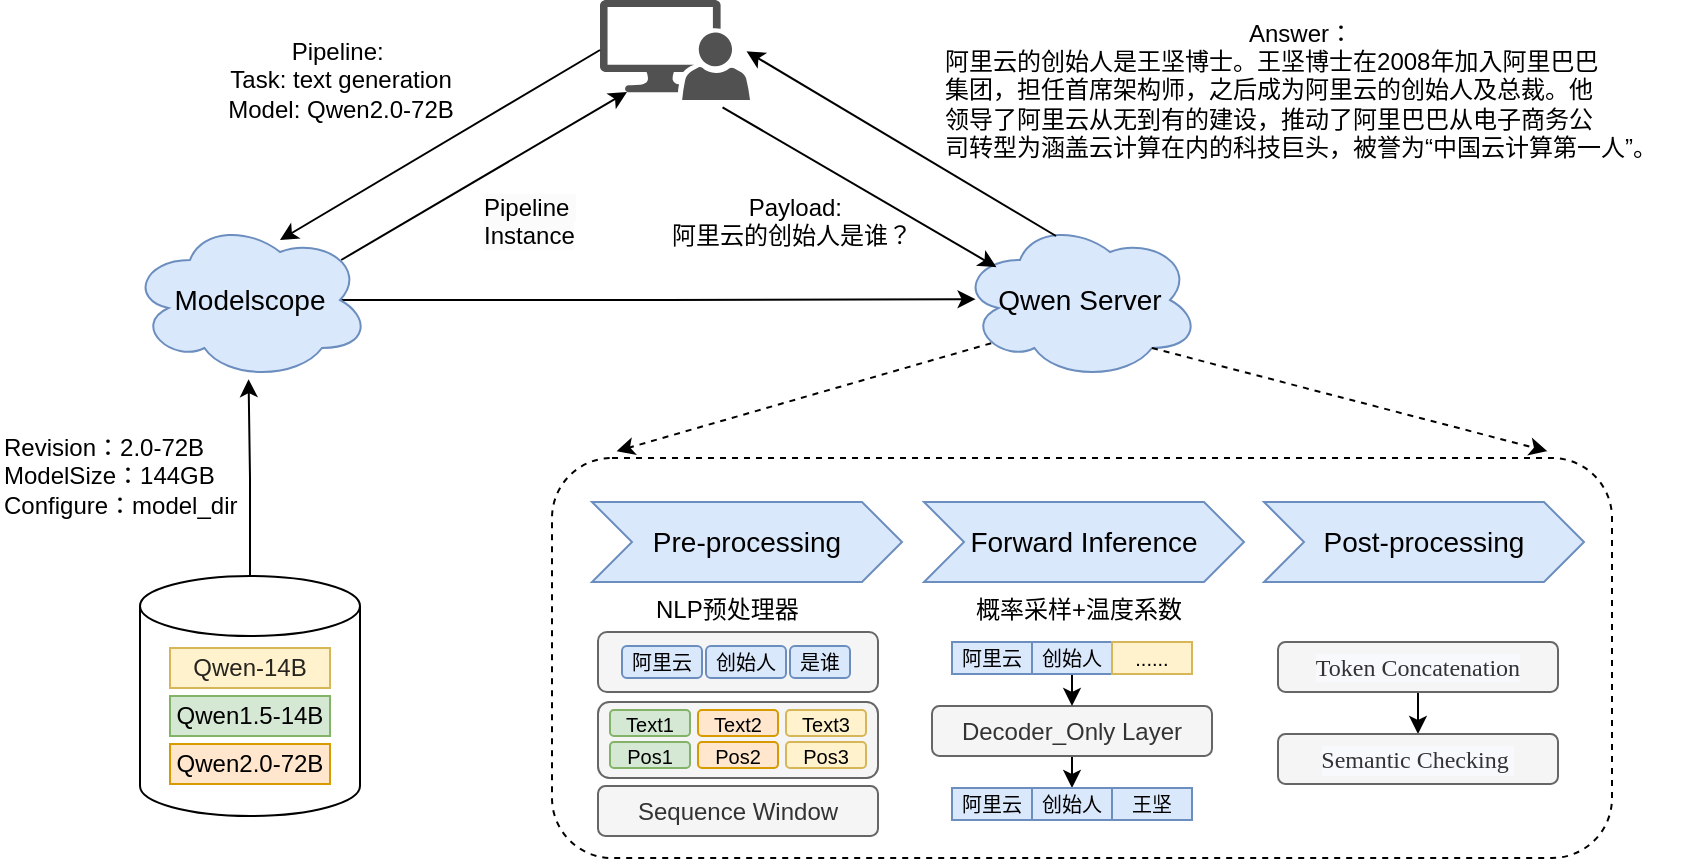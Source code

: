 <mxfile version="24.7.12">
  <diagram name="第 1 页" id="773A10xGC9UnKLxtdyTD">
    <mxGraphModel dx="1609" dy="895" grid="1" gridSize="10" guides="1" tooltips="1" connect="1" arrows="1" fold="1" page="1" pageScale="1" pageWidth="827" pageHeight="1169" math="0" shadow="0">
      <root>
        <mxCell id="0" />
        <mxCell id="1" parent="0" />
        <mxCell id="WtJFmimwkVXSb57S8MOo-22" value="" style="rounded=0;orthogonalLoop=1;jettySize=auto;html=1;exitX=0.13;exitY=0.77;exitDx=0;exitDy=0;exitPerimeter=0;entryX=0.061;entryY=-0.017;entryDx=0;entryDy=0;entryPerimeter=0;dashed=1;" parent="1" source="WtJFmimwkVXSb57S8MOo-2" target="WtJFmimwkVXSb57S8MOo-6" edge="1">
          <mxGeometry relative="1" as="geometry">
            <mxPoint x="300" y="390" as="targetPoint" />
          </mxGeometry>
        </mxCell>
        <mxCell id="WtJFmimwkVXSb57S8MOo-2" value="&lt;font style=&quot;font-size: 14px;&quot;&gt;Qwen Server&lt;/font&gt;" style="ellipse;shape=cloud;whiteSpace=wrap;html=1;fillColor=#dae8fc;strokeColor=#6c8ebf;" parent="1" vertex="1">
          <mxGeometry x="480" y="260" width="120" height="80" as="geometry" />
        </mxCell>
        <mxCell id="kaW1_WB0WlC1jI4CbtIl-1" style="rounded=0;orthogonalLoop=1;jettySize=auto;html=1;exitX=0.8;exitY=0.8;exitDx=0;exitDy=0;exitPerimeter=0;entryX=0.939;entryY=-0.017;entryDx=0;entryDy=0;entryPerimeter=0;dashed=1;" edge="1" parent="1" source="WtJFmimwkVXSb57S8MOo-2" target="WtJFmimwkVXSb57S8MOo-6">
          <mxGeometry relative="1" as="geometry" />
        </mxCell>
        <mxCell id="WtJFmimwkVXSb57S8MOo-3" value="未命名图层" parent="0" />
        <mxCell id="WtJFmimwkVXSb57S8MOo-6" value="&lt;div&gt;&lt;br&gt;&lt;/div&gt;" style="rounded=1;whiteSpace=wrap;html=1;shadow=0;dashed=1;" parent="WtJFmimwkVXSb57S8MOo-3" vertex="1">
          <mxGeometry x="276" y="379" width="530" height="200" as="geometry" />
        </mxCell>
        <mxCell id="WtJFmimwkVXSb57S8MOo-10" value="" style="sketch=0;pointerEvents=1;shadow=0;dashed=0;html=1;strokeColor=none;labelPosition=center;verticalLabelPosition=bottom;verticalAlign=top;align=center;fillColor=#515151;shape=mxgraph.mscae.system_center.admin_console" parent="WtJFmimwkVXSb57S8MOo-3" vertex="1">
          <mxGeometry x="300" y="150" width="75" height="50" as="geometry" />
        </mxCell>
        <mxCell id="WtJFmimwkVXSb57S8MOo-16" value="" style="shape=cylinder3;whiteSpace=wrap;html=1;boundedLbl=1;backgroundOutline=1;size=15;" parent="WtJFmimwkVXSb57S8MOo-3" vertex="1">
          <mxGeometry x="70" y="438" width="110" height="120" as="geometry" />
        </mxCell>
        <mxCell id="WtJFmimwkVXSb57S8MOo-14" value="&lt;span style=&quot;color: rgba(0, 0, 0, 0.85); text-align: start; white-space: pre;&quot;&gt;&lt;font style=&quot;font-size: 12px;&quot; face=&quot;Helvetica&quot;&gt;Qwen-14B&lt;/font&gt;&lt;/span&gt;" style="rounded=0;whiteSpace=wrap;html=1;labelBackgroundColor=none;fillColor=#fff2cc;strokeColor=#d6b656;" parent="WtJFmimwkVXSb57S8MOo-3" vertex="1">
          <mxGeometry x="85" y="474" width="80" height="20" as="geometry" />
        </mxCell>
        <mxCell id="WtJFmimwkVXSb57S8MOo-13" value="Qwen1.5-14B" style="rounded=0;whiteSpace=wrap;html=1;fillColor=#d5e8d4;strokeColor=#82b366;" parent="WtJFmimwkVXSb57S8MOo-3" vertex="1">
          <mxGeometry x="85" y="498" width="80" height="20" as="geometry" />
        </mxCell>
        <mxCell id="WtJFmimwkVXSb57S8MOo-15" value="Qwen2.0-72B" style="rounded=0;whiteSpace=wrap;html=1;fillColor=#ffe6cc;strokeColor=#d79b00;" parent="WtJFmimwkVXSb57S8MOo-3" vertex="1">
          <mxGeometry x="85" y="522" width="80" height="20" as="geometry" />
        </mxCell>
        <mxCell id="WtJFmimwkVXSb57S8MOo-17" value="&lt;font style=&quot;font-size: 14px;&quot;&gt;Pre-processing&lt;/font&gt;" style="shape=step;perimeter=stepPerimeter;whiteSpace=wrap;html=1;fixedSize=1;fillColor=#dae8fc;strokeColor=#6c8ebf;" parent="WtJFmimwkVXSb57S8MOo-3" vertex="1">
          <mxGeometry x="296" y="401" width="155" height="40" as="geometry" />
        </mxCell>
        <mxCell id="WtJFmimwkVXSb57S8MOo-19" value="&lt;font style=&quot;font-size: 14px;&quot;&gt;Post-processing&lt;/font&gt;" style="shape=step;perimeter=stepPerimeter;whiteSpace=wrap;html=1;fixedSize=1;fillColor=#dae8fc;strokeColor=#6c8ebf;" parent="WtJFmimwkVXSb57S8MOo-3" vertex="1">
          <mxGeometry x="632" y="401" width="160" height="40" as="geometry" />
        </mxCell>
        <mxCell id="WtJFmimwkVXSb57S8MOo-20" value="&lt;font style=&quot;font-size: 14px;&quot;&gt;Forward Inference&lt;/font&gt;" style="shape=step;perimeter=stepPerimeter;whiteSpace=wrap;html=1;fixedSize=1;fillColor=#dae8fc;strokeColor=#6c8ebf;" parent="WtJFmimwkVXSb57S8MOo-3" vertex="1">
          <mxGeometry x="462" y="401" width="160" height="40" as="geometry" />
        </mxCell>
        <mxCell id="WtJFmimwkVXSb57S8MOo-41" style="edgeStyle=orthogonalEdgeStyle;rounded=0;orthogonalLoop=1;jettySize=auto;html=1;exitX=0.875;exitY=0.5;exitDx=0;exitDy=0;exitPerimeter=0;entryX=0.065;entryY=0.495;entryDx=0;entryDy=0;entryPerimeter=0;" parent="WtJFmimwkVXSb57S8MOo-3" source="WtJFmimwkVXSb57S8MOo-27" target="WtJFmimwkVXSb57S8MOo-2" edge="1">
          <mxGeometry relative="1" as="geometry" />
        </mxCell>
        <mxCell id="WtJFmimwkVXSb57S8MOo-27" value="&lt;font style=&quot;font-size: 14px;&quot;&gt;Modelscope&lt;/font&gt;" style="ellipse;shape=cloud;whiteSpace=wrap;html=1;fillColor=#dae8fc;strokeColor=#6c8ebf;" parent="WtJFmimwkVXSb57S8MOo-3" vertex="1">
          <mxGeometry x="65" y="260" width="120" height="80" as="geometry" />
        </mxCell>
        <mxCell id="WtJFmimwkVXSb57S8MOo-28" style="rounded=0;orthogonalLoop=1;jettySize=auto;html=1;exitX=0;exitY=0.5;exitDx=0;exitDy=0;exitPerimeter=0;" parent="WtJFmimwkVXSb57S8MOo-3" source="WtJFmimwkVXSb57S8MOo-10" edge="1">
          <mxGeometry relative="1" as="geometry">
            <mxPoint x="140" y="270" as="targetPoint" />
          </mxGeometry>
        </mxCell>
        <mxCell id="WtJFmimwkVXSb57S8MOo-29" style="rounded=0;orthogonalLoop=1;jettySize=auto;html=1;exitX=0.88;exitY=0.25;exitDx=0;exitDy=0;exitPerimeter=0;entryX=0.18;entryY=0.92;entryDx=0;entryDy=0;entryPerimeter=0;" parent="WtJFmimwkVXSb57S8MOo-3" source="WtJFmimwkVXSb57S8MOo-27" target="WtJFmimwkVXSb57S8MOo-10" edge="1">
          <mxGeometry relative="1" as="geometry" />
        </mxCell>
        <mxCell id="WtJFmimwkVXSb57S8MOo-30" style="rounded=0;orthogonalLoop=1;jettySize=auto;html=1;exitX=0.817;exitY=1.073;exitDx=0;exitDy=0;exitPerimeter=0;entryX=0.152;entryY=0.295;entryDx=0;entryDy=0;entryPerimeter=0;" parent="WtJFmimwkVXSb57S8MOo-3" source="WtJFmimwkVXSb57S8MOo-10" target="WtJFmimwkVXSb57S8MOo-2" edge="1">
          <mxGeometry relative="1" as="geometry" />
        </mxCell>
        <mxCell id="WtJFmimwkVXSb57S8MOo-31" style="rounded=0;orthogonalLoop=1;jettySize=auto;html=1;exitX=0.4;exitY=0.1;exitDx=0;exitDy=0;exitPerimeter=0;entryX=0.977;entryY=0.513;entryDx=0;entryDy=0;entryPerimeter=0;" parent="WtJFmimwkVXSb57S8MOo-3" target="WtJFmimwkVXSb57S8MOo-10" edge="1">
          <mxGeometry relative="1" as="geometry">
            <mxPoint x="528" y="268" as="sourcePoint" />
            <mxPoint x="377.25" y="135.65" as="targetPoint" />
          </mxGeometry>
        </mxCell>
        <mxCell id="WtJFmimwkVXSb57S8MOo-32" value="Pipeline:&amp;nbsp;&lt;div&gt;Task:&amp;nbsp;text generation&lt;/div&gt;&lt;div&gt;Model: Qwen2.0-72B&lt;/div&gt;" style="text;html=1;align=center;verticalAlign=middle;resizable=0;points=[];autosize=1;strokeColor=none;fillColor=none;" parent="WtJFmimwkVXSb57S8MOo-3" vertex="1">
          <mxGeometry x="100" y="160" width="140" height="60" as="geometry" />
        </mxCell>
        <mxCell id="WtJFmimwkVXSb57S8MOo-33" style="edgeStyle=orthogonalEdgeStyle;rounded=0;orthogonalLoop=1;jettySize=auto;html=1;exitX=0.5;exitY=0;exitDx=0;exitDy=0;exitPerimeter=0;entryX=0.494;entryY=0.995;entryDx=0;entryDy=0;entryPerimeter=0;" parent="WtJFmimwkVXSb57S8MOo-3" source="WtJFmimwkVXSb57S8MOo-16" target="WtJFmimwkVXSb57S8MOo-27" edge="1">
          <mxGeometry relative="1" as="geometry" />
        </mxCell>
        <mxCell id="WtJFmimwkVXSb57S8MOo-34" value="&lt;span style=&quot;color: rgb(0, 0, 0); font-family: Helvetica; font-size: 12px; font-style: normal; font-variant-ligatures: normal; font-variant-caps: normal; font-weight: 400; letter-spacing: normal; orphans: 2; text-align: center; text-indent: 0px; text-transform: none; widows: 2; word-spacing: 0px; -webkit-text-stroke-width: 0px; white-space: nowrap; background-color: rgb(251, 251, 251); text-decoration-thickness: initial; text-decoration-style: initial; text-decoration-color: initial; display: inline !important; float: none;&quot;&gt;Pipeline&amp;nbsp;&lt;/span&gt;&lt;div&gt;&lt;span style=&quot;color: rgb(0, 0, 0); font-family: Helvetica; font-size: 12px; font-style: normal; font-variant-ligatures: normal; font-variant-caps: normal; font-weight: 400; letter-spacing: normal; orphans: 2; text-align: center; text-indent: 0px; text-transform: none; widows: 2; word-spacing: 0px; -webkit-text-stroke-width: 0px; white-space: nowrap; background-color: rgb(251, 251, 251); text-decoration-thickness: initial; text-decoration-style: initial; text-decoration-color: initial; display: inline !important; float: none;&quot;&gt;Instance&lt;/span&gt;&lt;/div&gt;" style="text;whiteSpace=wrap;html=1;" parent="WtJFmimwkVXSb57S8MOo-3" vertex="1">
          <mxGeometry x="240" y="240" width="80" height="40" as="geometry" />
        </mxCell>
        <mxCell id="WtJFmimwkVXSb57S8MOo-36" value="&lt;div style=&quot;text-align: center;&quot;&gt;&lt;span style=&quot;background-color: initial; text-wrap: nowrap;&quot;&gt;Payload:&lt;/span&gt;&lt;/div&gt;&lt;div style=&quot;text-align: justify;&quot;&gt;&lt;span style=&quot;background-color: initial; text-wrap: nowrap;&quot;&gt;阿里云的创始人是谁？&amp;nbsp;&lt;/span&gt;&lt;/div&gt;&lt;div style=&quot;text-align: center;&quot;&gt;&lt;span style=&quot;background-color: initial; text-wrap: nowrap;&quot;&gt;&lt;br&gt;&lt;/span&gt;&lt;/div&gt;" style="text;whiteSpace=wrap;html=1;" parent="WtJFmimwkVXSb57S8MOo-3" vertex="1">
          <mxGeometry x="334" y="240" width="80" height="50" as="geometry" />
        </mxCell>
        <mxCell id="WtJFmimwkVXSb57S8MOo-38" value="&lt;div style=&quot;&quot;&gt;&lt;span style=&quot;background-color: initial;&quot;&gt;Answer：&lt;/span&gt;&lt;/div&gt;&lt;div style=&quot;text-align: justify;&quot;&gt;&lt;span style=&quot;background-color: initial;&quot;&gt;阿里云的创始人是王坚博士。&lt;/span&gt;&lt;span style=&quot;background-color: initial;&quot;&gt;王坚博士在2008年加入&lt;/span&gt;&lt;span style=&quot;background-color: initial;&quot;&gt;阿里巴巴&lt;/span&gt;&lt;/div&gt;&lt;div style=&quot;text-align: justify;&quot;&gt;&lt;span style=&quot;background-color: initial;&quot;&gt;集团&lt;/span&gt;&lt;span style=&quot;background-color: initial;&quot;&gt;，&lt;/span&gt;&lt;span style=&quot;background-color: initial;&quot;&gt;担任首席架构师，之后成为阿里云的创始人及总&lt;/span&gt;&lt;span style=&quot;background-color: initial;&quot;&gt;裁。他&lt;/span&gt;&lt;/div&gt;&lt;div style=&quot;text-align: justify;&quot;&gt;&lt;span style=&quot;background-color: initial;&quot;&gt;领导了阿里云从无到有&lt;/span&gt;&lt;span style=&quot;background-color: initial;&quot;&gt;的建设&lt;/span&gt;&lt;span style=&quot;background-color: initial;&quot;&gt;，推动了阿里巴巴从电子商&lt;/span&gt;&lt;span style=&quot;background-color: initial;&quot;&gt;务公&lt;/span&gt;&lt;/div&gt;&lt;div style=&quot;text-align: justify;&quot;&gt;&lt;span style=&quot;background-color: initial;&quot;&gt;司转型为涵盖云计算在内的科技巨头，&lt;/span&gt;&lt;span style=&quot;background-color: initial;&quot;&gt;被誉为“中国云计算第一人”。&lt;/span&gt;&lt;/div&gt;" style="text;html=1;align=center;verticalAlign=middle;resizable=0;points=[];autosize=1;strokeColor=none;fillColor=none;" parent="WtJFmimwkVXSb57S8MOo-3" vertex="1">
          <mxGeometry x="460" y="150" width="380" height="90" as="geometry" />
        </mxCell>
        <mxCell id="WtJFmimwkVXSb57S8MOo-39" value="&lt;div style=&quot;text-align: justify;&quot;&gt;&lt;span style=&quot;background-color: initial; text-wrap: nowrap;&quot;&gt;Revision：2.0-72B&lt;/span&gt;&lt;/div&gt;&lt;div style=&quot;text-align: justify;&quot;&gt;&lt;span style=&quot;background-color: initial; text-wrap: nowrap;&quot;&gt;ModelSize：144GB&lt;/span&gt;&lt;/div&gt;&lt;div style=&quot;text-align: justify;&quot;&gt;&lt;span style=&quot;background-color: initial; text-wrap: nowrap;&quot;&gt;Configure：model_dir&lt;/span&gt;&lt;/div&gt;" style="text;whiteSpace=wrap;html=1;" parent="WtJFmimwkVXSb57S8MOo-3" vertex="1">
          <mxGeometry y="360" width="150" height="70" as="geometry" />
        </mxCell>
        <mxCell id="WtJFmimwkVXSb57S8MOo-46" value="" style="rounded=1;whiteSpace=wrap;html=1;fillColor=#f5f5f5;strokeColor=#666666;fontColor=#333333;" parent="WtJFmimwkVXSb57S8MOo-3" vertex="1">
          <mxGeometry x="299" y="466" width="140" height="30" as="geometry" />
        </mxCell>
        <mxCell id="WtJFmimwkVXSb57S8MOo-43" value="&lt;font style=&quot;font-size: 10px;&quot;&gt;阿里云&lt;/font&gt;" style="rounded=1;whiteSpace=wrap;html=1;fillColor=#dae8fc;strokeColor=#6c8ebf;" parent="WtJFmimwkVXSb57S8MOo-3" vertex="1">
          <mxGeometry x="311" y="473" width="40" height="16" as="geometry" />
        </mxCell>
        <mxCell id="WtJFmimwkVXSb57S8MOo-44" value="&lt;font style=&quot;font-size: 10px;&quot;&gt;创始人&lt;/font&gt;" style="rounded=1;whiteSpace=wrap;html=1;fillColor=#dae8fc;strokeColor=#6c8ebf;" parent="WtJFmimwkVXSb57S8MOo-3" vertex="1">
          <mxGeometry x="353" y="473" width="40" height="16" as="geometry" />
        </mxCell>
        <mxCell id="WtJFmimwkVXSb57S8MOo-45" value="&lt;font style=&quot;font-size: 10px;&quot;&gt;是谁&lt;/font&gt;" style="rounded=1;whiteSpace=wrap;html=1;fillColor=#dae8fc;strokeColor=#6c8ebf;" parent="WtJFmimwkVXSb57S8MOo-3" vertex="1">
          <mxGeometry x="395" y="473" width="30" height="16" as="geometry" />
        </mxCell>
        <mxCell id="WtJFmimwkVXSb57S8MOo-47" value="" style="rounded=1;whiteSpace=wrap;html=1;fillColor=#f5f5f5;fontColor=#333333;strokeColor=#666666;" parent="WtJFmimwkVXSb57S8MOo-3" vertex="1">
          <mxGeometry x="299" y="501" width="140" height="38" as="geometry" />
        </mxCell>
        <mxCell id="WtJFmimwkVXSb57S8MOo-48" value="Sequence Window" style="rounded=1;whiteSpace=wrap;html=1;fillColor=#f5f5f5;fontColor=#333333;strokeColor=#666666;" parent="WtJFmimwkVXSb57S8MOo-3" vertex="1">
          <mxGeometry x="299" y="543" width="140" height="25" as="geometry" />
        </mxCell>
        <mxCell id="WtJFmimwkVXSb57S8MOo-52" value="&lt;font style=&quot;font-size: 10px;&quot;&gt;Text1&lt;/font&gt;" style="rounded=1;whiteSpace=wrap;html=1;fillColor=#d5e8d4;strokeColor=#82b366;" parent="WtJFmimwkVXSb57S8MOo-3" vertex="1">
          <mxGeometry x="305" y="505" width="40" height="13" as="geometry" />
        </mxCell>
        <mxCell id="WtJFmimwkVXSb57S8MOo-53" value="&lt;span style=&quot;font-size: 10px;&quot;&gt;Text3&lt;/span&gt;" style="rounded=1;whiteSpace=wrap;html=1;fillColor=#fff2cc;strokeColor=#d6b656;" parent="WtJFmimwkVXSb57S8MOo-3" vertex="1">
          <mxGeometry x="393" y="505" width="40" height="13" as="geometry" />
        </mxCell>
        <mxCell id="WtJFmimwkVXSb57S8MOo-54" value="&lt;font style=&quot;font-size: 10px;&quot;&gt;Text2&lt;/font&gt;" style="rounded=1;whiteSpace=wrap;html=1;fillColor=#ffe6cc;strokeColor=#d79b00;" parent="WtJFmimwkVXSb57S8MOo-3" vertex="1">
          <mxGeometry x="349" y="505" width="40" height="13" as="geometry" />
        </mxCell>
        <mxCell id="WtJFmimwkVXSb57S8MOo-55" value="&lt;font style=&quot;font-size: 10px;&quot;&gt;Pos1&lt;/font&gt;" style="rounded=1;whiteSpace=wrap;html=1;fillColor=#d5e8d4;strokeColor=#82b366;" parent="WtJFmimwkVXSb57S8MOo-3" vertex="1">
          <mxGeometry x="305" y="521" width="40" height="13" as="geometry" />
        </mxCell>
        <mxCell id="WtJFmimwkVXSb57S8MOo-56" value="&lt;span style=&quot;font-size: 10px;&quot;&gt;Pos3&lt;/span&gt;" style="rounded=1;whiteSpace=wrap;html=1;fillColor=#fff2cc;strokeColor=#d6b656;" parent="WtJFmimwkVXSb57S8MOo-3" vertex="1">
          <mxGeometry x="393" y="521" width="40" height="13" as="geometry" />
        </mxCell>
        <mxCell id="WtJFmimwkVXSb57S8MOo-57" value="&lt;font style=&quot;font-size: 10px;&quot;&gt;Pos2&lt;/font&gt;" style="rounded=1;whiteSpace=wrap;html=1;fillColor=#ffe6cc;strokeColor=#d79b00;" parent="WtJFmimwkVXSb57S8MOo-3" vertex="1">
          <mxGeometry x="349" y="521" width="40" height="13" as="geometry" />
        </mxCell>
        <mxCell id="WtJFmimwkVXSb57S8MOo-58" value="&lt;div style=&quot;text-align: center;&quot;&gt;&lt;span style=&quot;background-color: initial; text-wrap: nowrap;&quot;&gt;NLP预处理器&lt;/span&gt;&lt;/div&gt;" style="text;whiteSpace=wrap;html=1;" parent="WtJFmimwkVXSb57S8MOo-3" vertex="1">
          <mxGeometry x="326" y="441" width="80" height="50" as="geometry" />
        </mxCell>
        <mxCell id="WtJFmimwkVXSb57S8MOo-59" value="&lt;div style=&quot;text-align: center;&quot;&gt;&lt;span style=&quot;text-wrap: nowrap;&quot;&gt;概率采样+温度系数&lt;/span&gt;&lt;/div&gt;" style="text;whiteSpace=wrap;html=1;" parent="WtJFmimwkVXSb57S8MOo-3" vertex="1">
          <mxGeometry x="486" y="441" width="80" height="50" as="geometry" />
        </mxCell>
        <mxCell id="WtJFmimwkVXSb57S8MOo-69" style="edgeStyle=orthogonalEdgeStyle;rounded=0;orthogonalLoop=1;jettySize=auto;html=1;exitX=0.5;exitY=1;exitDx=0;exitDy=0;entryX=0.5;entryY=0;entryDx=0;entryDy=0;" parent="WtJFmimwkVXSb57S8MOo-3" source="WtJFmimwkVXSb57S8MOo-60" target="WtJFmimwkVXSb57S8MOo-63" edge="1">
          <mxGeometry relative="1" as="geometry" />
        </mxCell>
        <mxCell id="WtJFmimwkVXSb57S8MOo-60" value="Decoder_Only Layer" style="rounded=1;whiteSpace=wrap;html=1;fillColor=#f5f5f5;fontColor=#333333;strokeColor=#666666;" parent="WtJFmimwkVXSb57S8MOo-3" vertex="1">
          <mxGeometry x="466" y="503" width="140" height="25" as="geometry" />
        </mxCell>
        <mxCell id="WtJFmimwkVXSb57S8MOo-61" value="&lt;font style=&quot;font-size: 10px;&quot;&gt;阿里云&lt;/font&gt;" style="rounded=0;whiteSpace=wrap;html=1;fillColor=#dae8fc;strokeColor=#6c8ebf;" parent="WtJFmimwkVXSb57S8MOo-3" vertex="1">
          <mxGeometry x="476" y="544" width="40" height="16" as="geometry" />
        </mxCell>
        <mxCell id="WtJFmimwkVXSb57S8MOo-63" value="&lt;font style=&quot;font-size: 10px;&quot;&gt;创始人&lt;/font&gt;" style="rounded=0;whiteSpace=wrap;html=1;fillColor=#dae8fc;strokeColor=#6c8ebf;" parent="WtJFmimwkVXSb57S8MOo-3" vertex="1">
          <mxGeometry x="516" y="544" width="40" height="16" as="geometry" />
        </mxCell>
        <mxCell id="WtJFmimwkVXSb57S8MOo-64" value="&lt;font style=&quot;font-size: 10px;&quot;&gt;王坚&lt;/font&gt;" style="rounded=0;whiteSpace=wrap;html=1;fillColor=#dae8fc;strokeColor=#6c8ebf;" parent="WtJFmimwkVXSb57S8MOo-3" vertex="1">
          <mxGeometry x="556" y="544" width="40" height="16" as="geometry" />
        </mxCell>
        <mxCell id="WtJFmimwkVXSb57S8MOo-65" value="&lt;font style=&quot;font-size: 10px;&quot;&gt;阿里云&lt;/font&gt;" style="rounded=0;whiteSpace=wrap;html=1;fillColor=#dae8fc;strokeColor=#6c8ebf;" parent="WtJFmimwkVXSb57S8MOo-3" vertex="1">
          <mxGeometry x="476" y="471" width="40" height="16" as="geometry" />
        </mxCell>
        <mxCell id="WtJFmimwkVXSb57S8MOo-68" style="edgeStyle=orthogonalEdgeStyle;rounded=0;orthogonalLoop=1;jettySize=auto;html=1;exitX=0.5;exitY=1;exitDx=0;exitDy=0;entryX=0.5;entryY=0;entryDx=0;entryDy=0;" parent="WtJFmimwkVXSb57S8MOo-3" source="WtJFmimwkVXSb57S8MOo-66" target="WtJFmimwkVXSb57S8MOo-60" edge="1">
          <mxGeometry relative="1" as="geometry" />
        </mxCell>
        <mxCell id="WtJFmimwkVXSb57S8MOo-66" value="&lt;font style=&quot;font-size: 10px;&quot;&gt;创始人&lt;/font&gt;" style="rounded=0;whiteSpace=wrap;html=1;fillColor=#dae8fc;strokeColor=#6c8ebf;" parent="WtJFmimwkVXSb57S8MOo-3" vertex="1">
          <mxGeometry x="516" y="471" width="40" height="16" as="geometry" />
        </mxCell>
        <mxCell id="WtJFmimwkVXSb57S8MOo-67" value="&lt;font style=&quot;font-size: 10px;&quot;&gt;......&lt;/font&gt;" style="rounded=0;whiteSpace=wrap;html=1;fillColor=#fff2cc;strokeColor=#d6b656;" parent="WtJFmimwkVXSb57S8MOo-3" vertex="1">
          <mxGeometry x="556" y="471" width="40" height="16" as="geometry" />
        </mxCell>
        <mxCell id="WtJFmimwkVXSb57S8MOo-72" style="edgeStyle=orthogonalEdgeStyle;rounded=0;orthogonalLoop=1;jettySize=auto;html=1;exitX=0.5;exitY=1;exitDx=0;exitDy=0;entryX=0.5;entryY=0;entryDx=0;entryDy=0;" parent="WtJFmimwkVXSb57S8MOo-3" source="WtJFmimwkVXSb57S8MOo-70" target="WtJFmimwkVXSb57S8MOo-71" edge="1">
          <mxGeometry relative="1" as="geometry" />
        </mxCell>
        <mxCell id="WtJFmimwkVXSb57S8MOo-70" value="&lt;span style=&quot;box-sizing: border-box; font-family: PingFangSC-Regular; text-align: left; background-color: rgb(247, 249, 253);&quot; data-spm-anchor-id=&quot;0.0.0.i273.55a95fb4tGM8mG&quot;&gt;&lt;font style=&quot;font-size: 12px;&quot;&gt;Token Concatenation&lt;/font&gt;&lt;/span&gt;" style="rounded=1;whiteSpace=wrap;html=1;fillColor=#f5f5f5;fontColor=#333333;strokeColor=#666666;" parent="WtJFmimwkVXSb57S8MOo-3" vertex="1">
          <mxGeometry x="639" y="471" width="140" height="25" as="geometry" />
        </mxCell>
        <mxCell id="WtJFmimwkVXSb57S8MOo-71" value="&lt;ul style=&quot;box-sizing: border-box; list-style: none; margin: 0px; padding: 0px; font-family: PingFangSC-Regular; text-align: start; background-color: rgb(247, 249, 253);&quot;&gt;&lt;li style=&quot;box-sizing: border-box; margin-left: 0px;&quot;&gt;&lt;p style=&quot;box-sizing: border-box; margin: 7px 0px; line-height: inherit; font-weight: var(--font-weight-2,normal); color: inherit; white-space-collapse: preserve-breaks; word-break: break-all;&quot;&gt;&lt;span style=&quot;box-sizing: border-box;&quot;&gt;&lt;font style=&quot;font-size: 12px;&quot;&gt;Semantic Checking&amp;nbsp;&lt;/font&gt;&lt;/span&gt;&lt;/p&gt;&lt;/li&gt;&lt;/ul&gt;" style="rounded=1;whiteSpace=wrap;html=1;fillColor=#f5f5f5;fontColor=#333333;strokeColor=#666666;" parent="WtJFmimwkVXSb57S8MOo-3" vertex="1">
          <mxGeometry x="639" y="517" width="140" height="25" as="geometry" />
        </mxCell>
      </root>
    </mxGraphModel>
  </diagram>
</mxfile>
